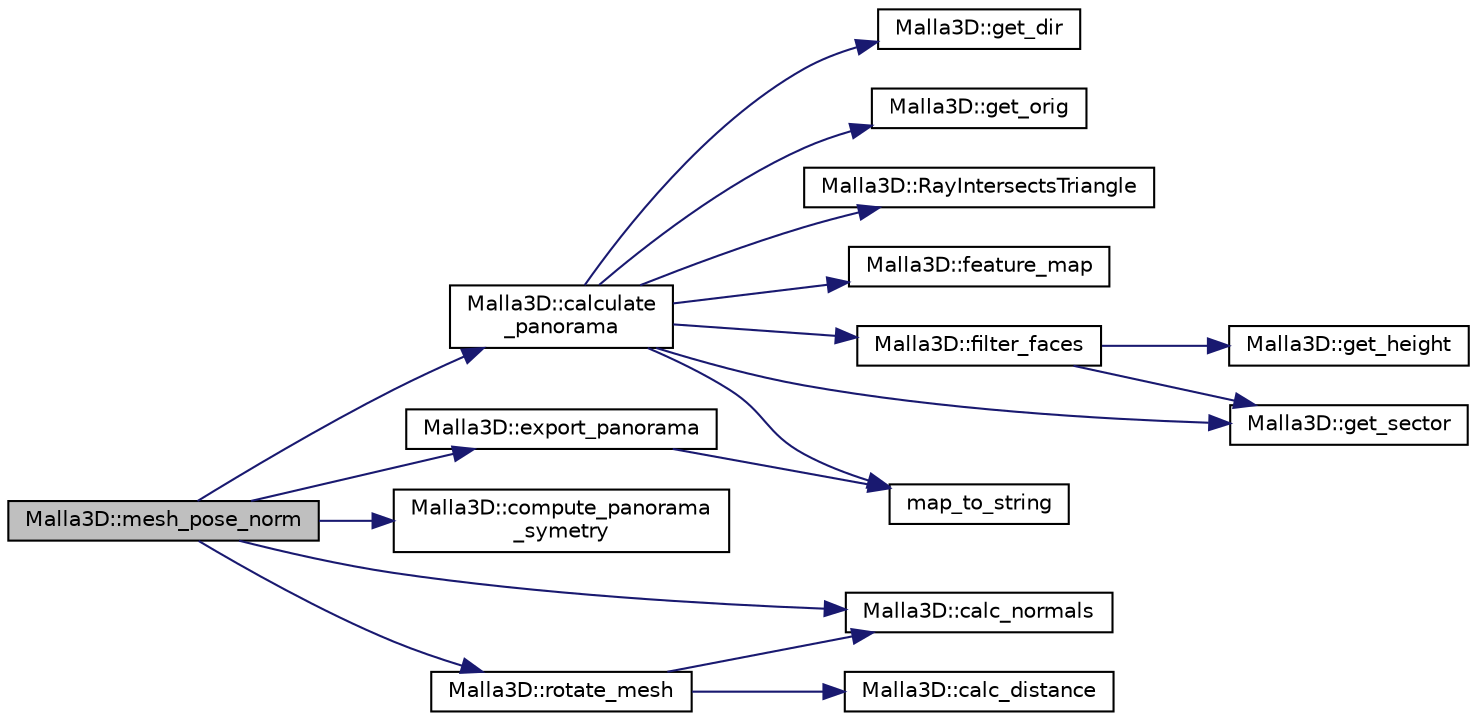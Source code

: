 digraph "Malla3D::mesh_pose_norm"
{
 // LATEX_PDF_SIZE
  edge [fontname="Helvetica",fontsize="10",labelfontname="Helvetica",labelfontsize="10"];
  node [fontname="Helvetica",fontsize="10",shape=record];
  rankdir="LR";
  Node1 [label="Malla3D::mesh_pose_norm",height=0.2,width=0.4,color="black", fillcolor="grey75", style="filled", fontcolor="black",tooltip="Compute the angle that normalize pose of 3d mesh."];
  Node1 -> Node2 [color="midnightblue",fontsize="10",style="solid",fontname="Helvetica"];
  Node2 [label="Malla3D::calc_normals",height=0.2,width=0.4,color="black", fillcolor="white", style="filled",URL="$classMalla3D.html#a5e89df2d0021683c8815b42d3219fe26",tooltip="Calculate normals of mesh faces."];
  Node1 -> Node3 [color="midnightblue",fontsize="10",style="solid",fontname="Helvetica"];
  Node3 [label="Malla3D::calculate\l_panorama",height=0.2,width=0.4,color="black", fillcolor="white", style="filled",URL="$classMalla3D.html#a62a468f594ed9248bfb756207d79bca9",tooltip="Calculate PANORAMA [extended] representation of the 3D mesh."];
  Node3 -> Node4 [color="midnightblue",fontsize="10",style="solid",fontname="Helvetica"];
  Node4 [label="Malla3D::feature_map",height=0.2,width=0.4,color="black", fillcolor="white", style="filled",URL="$classMalla3D.html#af31e0135d4e38023e1cb13784247c7d3",tooltip="Compute the feature map specified ."];
  Node3 -> Node5 [color="midnightblue",fontsize="10",style="solid",fontname="Helvetica"];
  Node5 [label="Malla3D::filter_faces",height=0.2,width=0.4,color="black", fillcolor="white", style="filled",URL="$classMalla3D.html#a7ea87c0adeb5a82ff56d04088c78688b",tooltip="Separates the faces of the mesh according to their height and sector."];
  Node5 -> Node6 [color="midnightblue",fontsize="10",style="solid",fontname="Helvetica"];
  Node6 [label="Malla3D::get_height",height=0.2,width=0.4,color="black", fillcolor="white", style="filled",URL="$classMalla3D.html#a01febaaa4fb630d6c3b62590ff740e51",tooltip="Get height of a division of the cylinder."];
  Node5 -> Node7 [color="midnightblue",fontsize="10",style="solid",fontname="Helvetica"];
  Node7 [label="Malla3D::get_sector",height=0.2,width=0.4,color="black", fillcolor="white", style="filled",URL="$classMalla3D.html#a1bce49b0d0ef934299b68cd8f29626f6",tooltip="Get sector of a point."];
  Node3 -> Node8 [color="midnightblue",fontsize="10",style="solid",fontname="Helvetica"];
  Node8 [label="Malla3D::get_dir",height=0.2,width=0.4,color="black", fillcolor="white", style="filled",URL="$classMalla3D.html#a6316e6fd15009373da175d7e8a7dd978",tooltip="Get direction of ray based on axis and angle."];
  Node3 -> Node9 [color="midnightblue",fontsize="10",style="solid",fontname="Helvetica"];
  Node9 [label="Malla3D::get_orig",height=0.2,width=0.4,color="black", fillcolor="white", style="filled",URL="$classMalla3D.html#ac1801ab429f5d4531a48016d8629efce",tooltip="Get origin of ray based on axis and height."];
  Node3 -> Node7 [color="midnightblue",fontsize="10",style="solid",fontname="Helvetica"];
  Node3 -> Node10 [color="midnightblue",fontsize="10",style="solid",fontname="Helvetica"];
  Node10 [label="map_to_string",height=0.2,width=0.4,color="black", fillcolor="white", style="filled",URL="$aux_8h.html#aee40fe119b557ef2e8c1b596fd28c0b5",tooltip="Convert enum Map to std::string c++ type."];
  Node3 -> Node11 [color="midnightblue",fontsize="10",style="solid",fontname="Helvetica"];
  Node11 [label="Malla3D::RayIntersectsTriangle",height=0.2,width=0.4,color="black", fillcolor="white", style="filled",URL="$classMalla3D.html#a16cfe88c11a5a9ab468833cc412b4ba3",tooltip="Compute Ray-Triangle Intersection using Möller-Trumbore algorithm."];
  Node1 -> Node12 [color="midnightblue",fontsize="10",style="solid",fontname="Helvetica"];
  Node12 [label="Malla3D::compute_panorama\l_symetry",height=0.2,width=0.4,color="black", fillcolor="white", style="filled",URL="$classMalla3D.html#ac01f122da2498b91c843ae328f557ea1",tooltip="Computes symetry function of PANORAMA representation."];
  Node1 -> Node13 [color="midnightblue",fontsize="10",style="solid",fontname="Helvetica"];
  Node13 [label="Malla3D::export_panorama",height=0.2,width=0.4,color="black", fillcolor="white", style="filled",URL="$classMalla3D.html#a5be50fdc0d9130648c05451abdae00fb",tooltip="Export PANORAMA representation to a png image."];
  Node13 -> Node10 [color="midnightblue",fontsize="10",style="solid",fontname="Helvetica"];
  Node1 -> Node14 [color="midnightblue",fontsize="10",style="solid",fontname="Helvetica"];
  Node14 [label="Malla3D::rotate_mesh",height=0.2,width=0.4,color="black", fillcolor="white", style="filled",URL="$classMalla3D.html#a16fdfd8b127a8f5795a8d2b5f9bd996d",tooltip="Rotate the mesh."];
  Node14 -> Node15 [color="midnightblue",fontsize="10",style="solid",fontname="Helvetica"];
  Node15 [label="Malla3D::calc_distance",height=0.2,width=0.4,color="black", fillcolor="white", style="filled",URL="$classMalla3D.html#aa737de641d8f52b3e5e764bbade4aa98",tooltip="Calculate maximun distance from centroid."];
  Node14 -> Node2 [color="midnightblue",fontsize="10",style="solid",fontname="Helvetica"];
}
